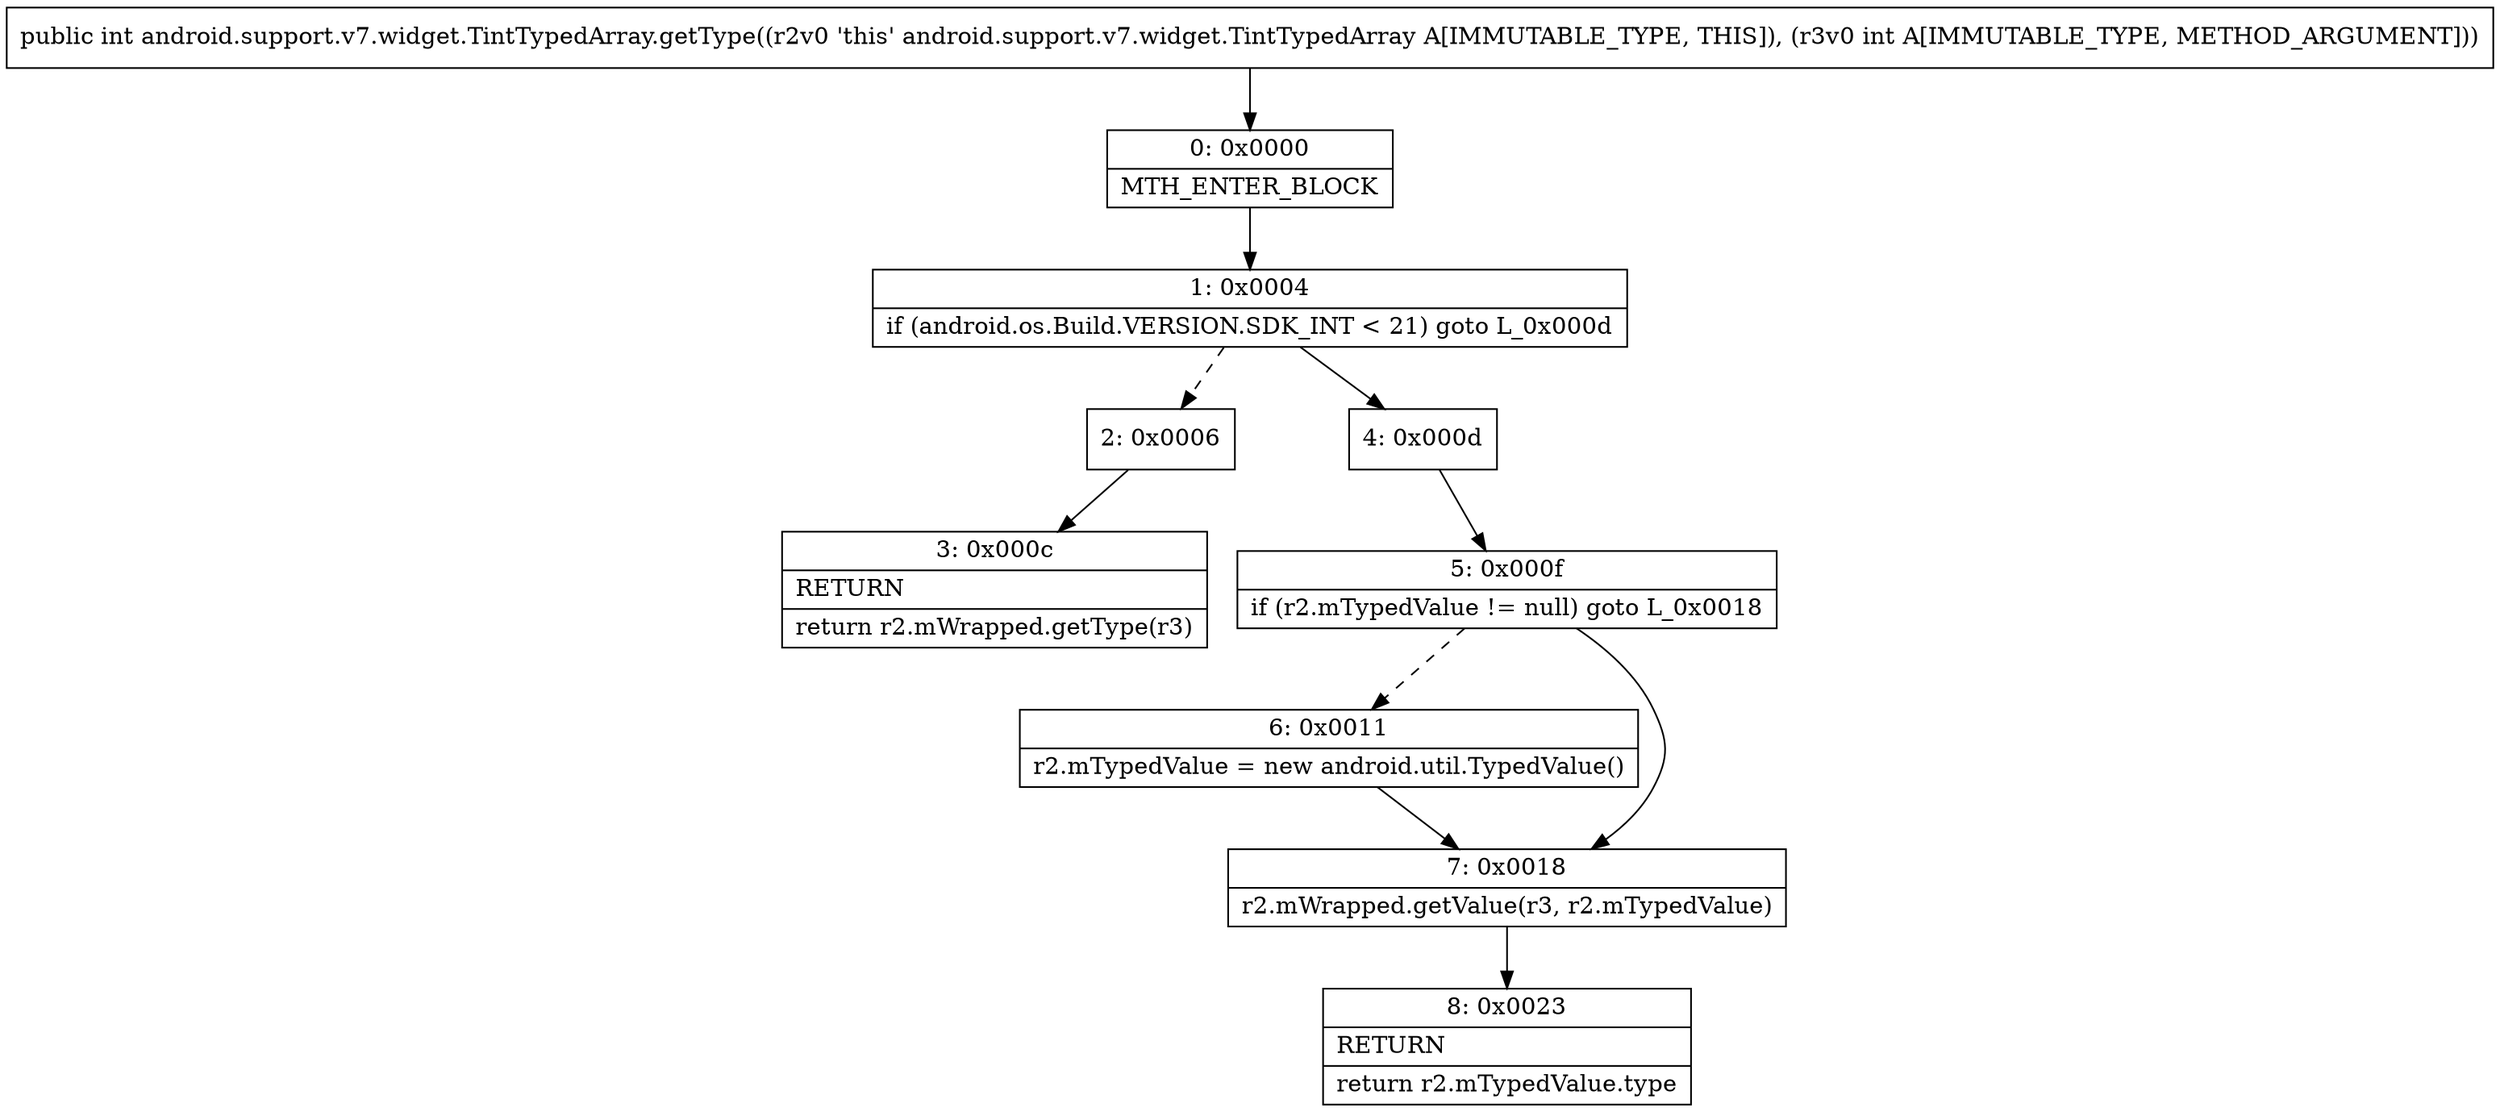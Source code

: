 digraph "CFG forandroid.support.v7.widget.TintTypedArray.getType(I)I" {
Node_0 [shape=record,label="{0\:\ 0x0000|MTH_ENTER_BLOCK\l}"];
Node_1 [shape=record,label="{1\:\ 0x0004|if (android.os.Build.VERSION.SDK_INT \< 21) goto L_0x000d\l}"];
Node_2 [shape=record,label="{2\:\ 0x0006}"];
Node_3 [shape=record,label="{3\:\ 0x000c|RETURN\l|return r2.mWrapped.getType(r3)\l}"];
Node_4 [shape=record,label="{4\:\ 0x000d}"];
Node_5 [shape=record,label="{5\:\ 0x000f|if (r2.mTypedValue != null) goto L_0x0018\l}"];
Node_6 [shape=record,label="{6\:\ 0x0011|r2.mTypedValue = new android.util.TypedValue()\l}"];
Node_7 [shape=record,label="{7\:\ 0x0018|r2.mWrapped.getValue(r3, r2.mTypedValue)\l}"];
Node_8 [shape=record,label="{8\:\ 0x0023|RETURN\l|return r2.mTypedValue.type\l}"];
MethodNode[shape=record,label="{public int android.support.v7.widget.TintTypedArray.getType((r2v0 'this' android.support.v7.widget.TintTypedArray A[IMMUTABLE_TYPE, THIS]), (r3v0 int A[IMMUTABLE_TYPE, METHOD_ARGUMENT])) }"];
MethodNode -> Node_0;
Node_0 -> Node_1;
Node_1 -> Node_2[style=dashed];
Node_1 -> Node_4;
Node_2 -> Node_3;
Node_4 -> Node_5;
Node_5 -> Node_6[style=dashed];
Node_5 -> Node_7;
Node_6 -> Node_7;
Node_7 -> Node_8;
}

